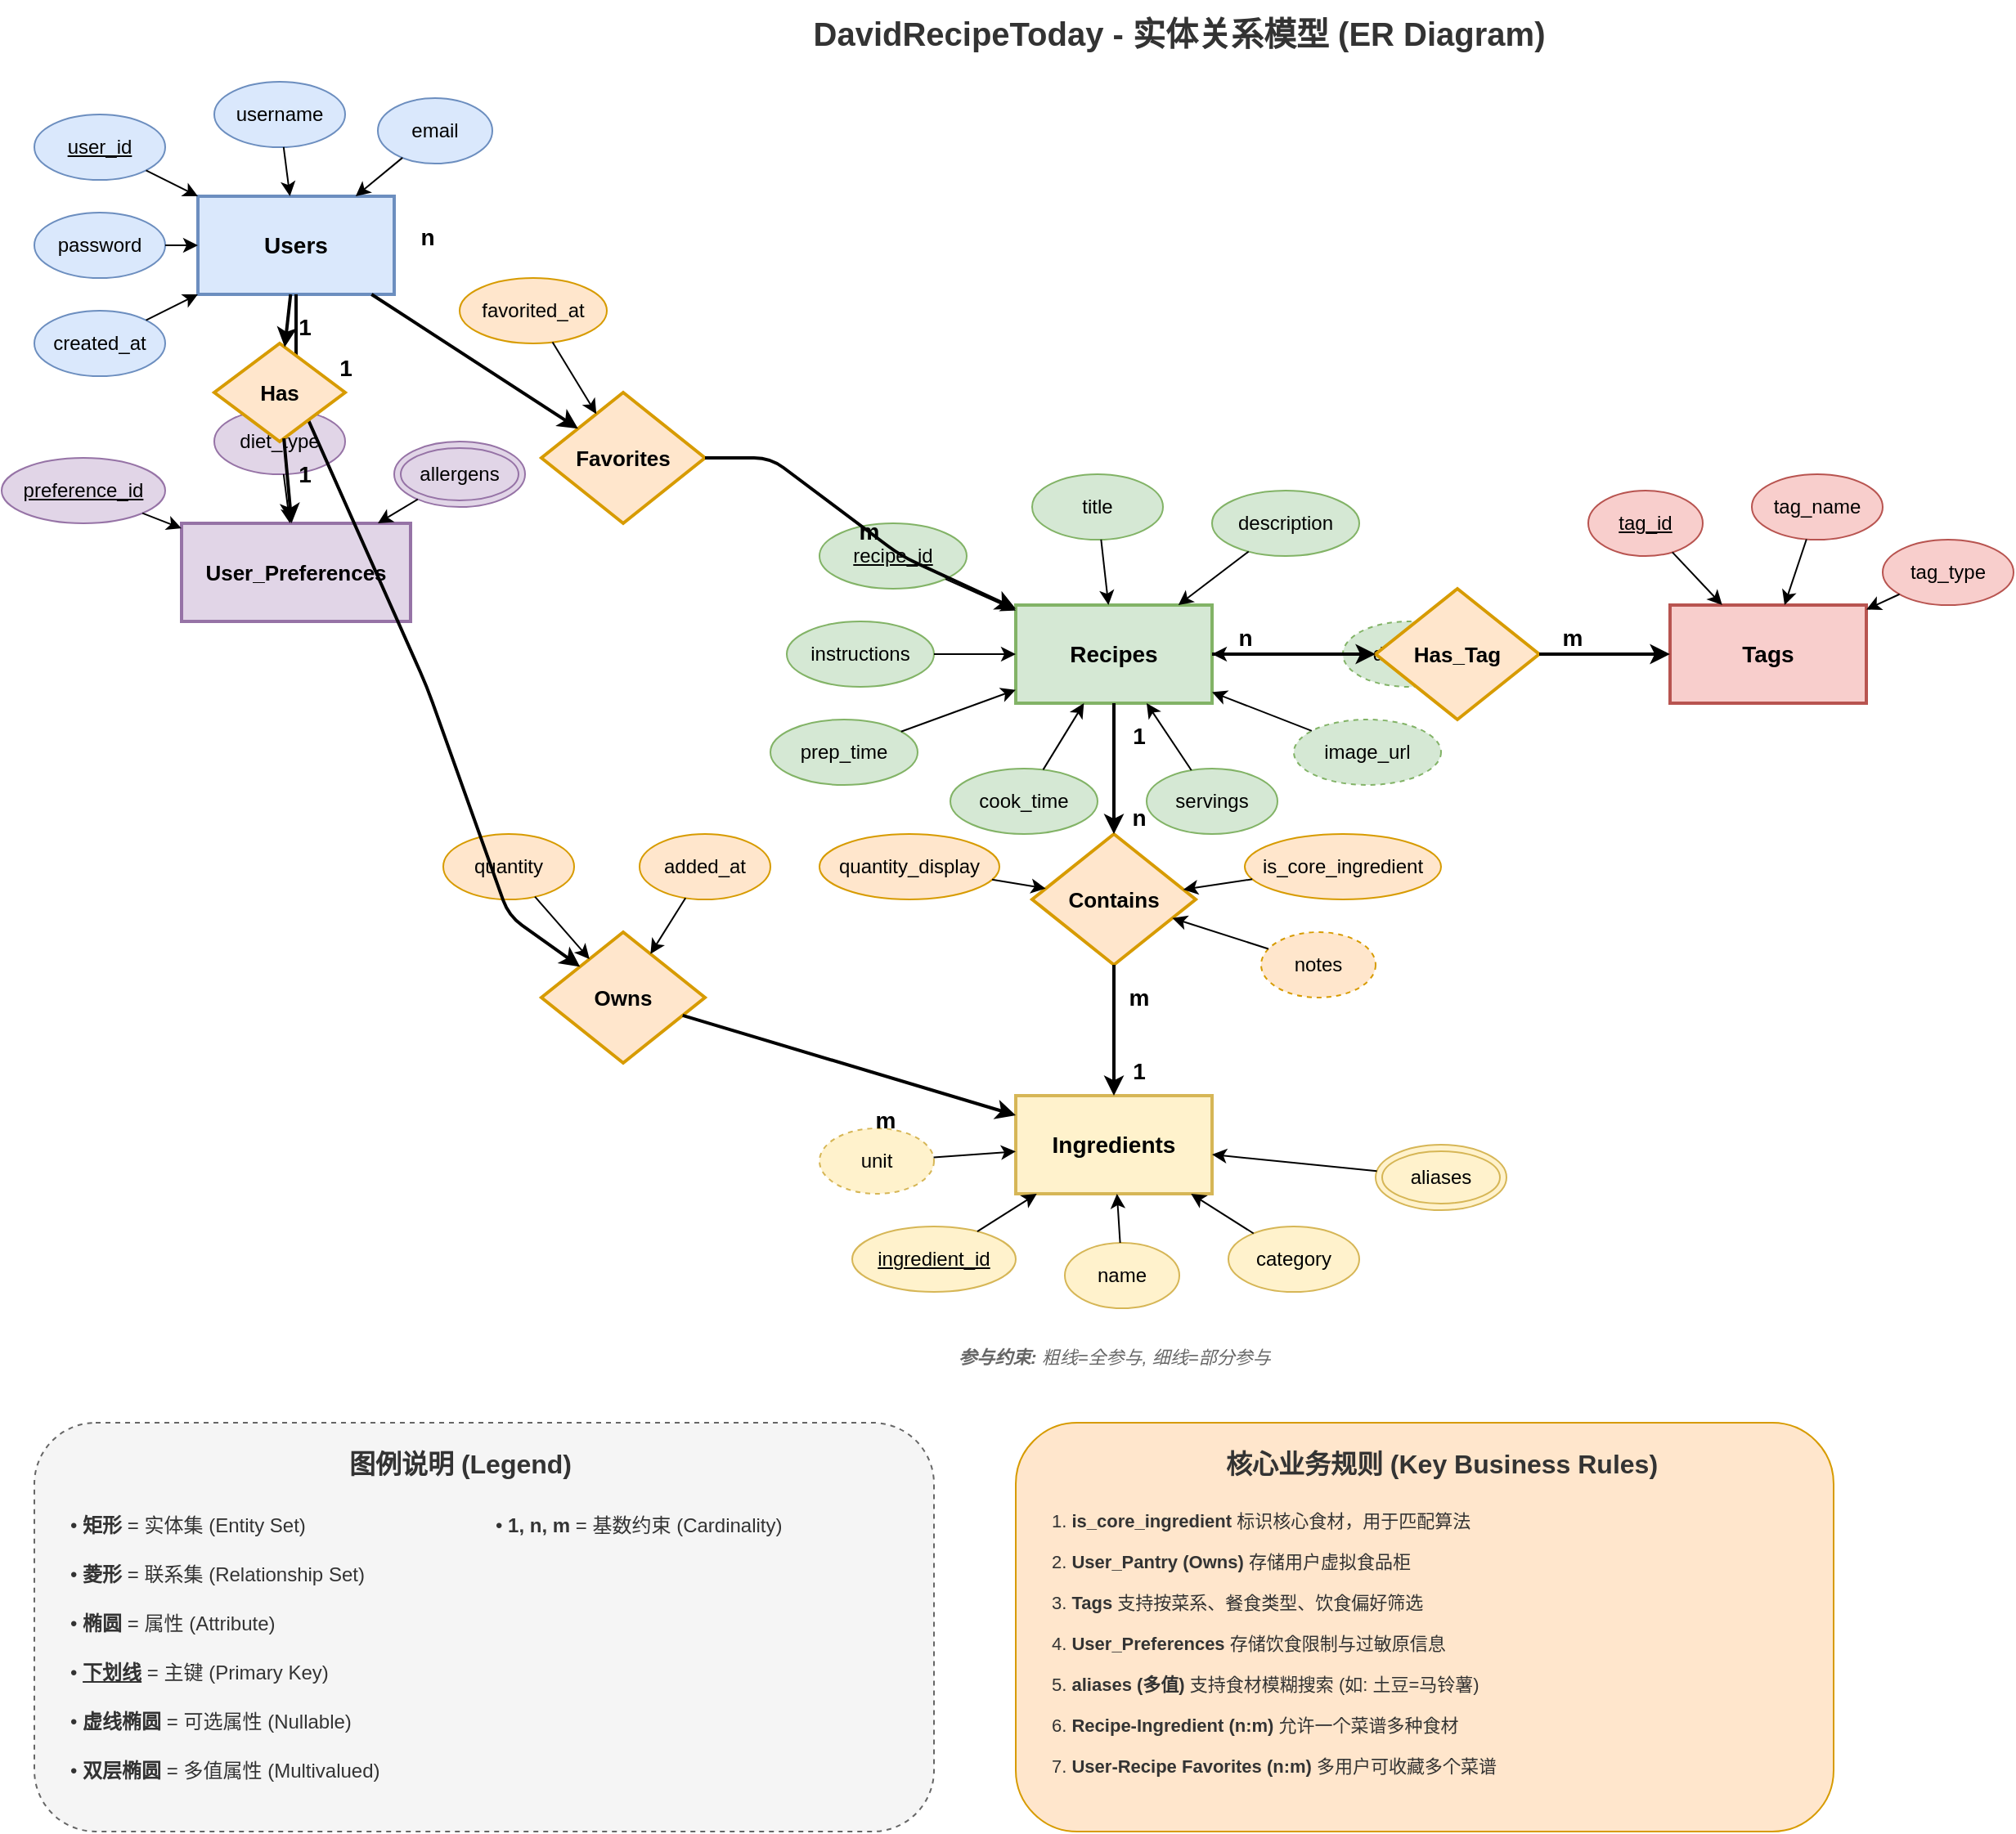 <mxfile version="28.2.5">
  <diagram name="菜谱系统 ER 图" id="recipe-system-er">
    <mxGraphModel dx="1422" dy="900" grid="1" gridSize="10" guides="1" tooltips="1" connect="1" arrows="1" fold="1" page="1" pageScale="1" pageWidth="1600" pageHeight="2200" background="#ffffff" math="0" shadow="0">
      <root>
        <mxCell id="0"/>
        <mxCell id="1" parent="0"/>
        
        <!-- Title -->
        <mxCell id="title" value="&lt;b&gt;&lt;font style=&quot;font-size: 20px;&quot;&gt;DavidRecipeToday - 实体关系模型 (ER Diagram)&lt;/font&gt;&lt;/b&gt;" style="text;html=1;strokeColor=none;fillColor=none;align=center;verticalAlign=middle;whiteSpace=wrap;rounded=0;fontColor=#333333;" vertex="1" parent="1">
          <mxGeometry x="500" y="30" width="600" height="40" as="geometry"/>
        </mxCell>
        
        <!-- ========== Users Entity ========== -->
        <mxCell id="entity-users" value="&lt;b&gt;Users&lt;/b&gt;" style="rounded=0;whiteSpace=wrap;html=1;fillColor=#dae8fc;strokeColor=#6c8ebf;fontStyle=1;fontSize=14;strokeWidth=2;" vertex="1" parent="1">
          <mxGeometry x="200" y="150" width="120" height="60" as="geometry"/>
        </mxCell>
        <mxCell id="attr-user-id" value="&lt;u&gt;user_id&lt;/u&gt;" style="ellipse;whiteSpace=wrap;html=1;fillColor=#dae8fc;strokeColor=#6c8ebf;" vertex="1" parent="1">
          <mxGeometry x="100" y="100" width="80" height="40" as="geometry"/>
        </mxCell>
        <mxCell id="attr-username" value="username" style="ellipse;whiteSpace=wrap;html=1;fillColor=#dae8fc;strokeColor=#6c8ebf;" vertex="1" parent="1">
          <mxGeometry x="210" y="80" width="80" height="40" as="geometry"/>
        </mxCell>
        <mxCell id="attr-email" value="email" style="ellipse;whiteSpace=wrap;html=1;fillColor=#dae8fc;strokeColor=#6c8ebf;" vertex="1" parent="1">
          <mxGeometry x="310" y="90" width="70" height="40" as="geometry"/>
        </mxCell>
        <mxCell id="attr-password" value="password" style="ellipse;whiteSpace=wrap;html=1;fillColor=#dae8fc;strokeColor=#6c8ebf;" vertex="1" parent="1">
          <mxGeometry x="100" y="160" width="80" height="40" as="geometry"/>
        </mxCell>
        <mxCell id="attr-user-created" value="created_at" style="ellipse;whiteSpace=wrap;html=1;fillColor=#dae8fc;strokeColor=#6c8ebf;" vertex="1" parent="1">
          <mxGeometry x="100" y="220" width="80" height="40" as="geometry"/>
        </mxCell>
        <mxCell id="edge-1" edge="1" parent="1" source="attr-user-id" target="entity-users">
          <mxGeometry relative="1" as="geometry"/>
        </mxCell>
        <mxCell id="edge-2" edge="1" parent="1" source="attr-username" target="entity-users">
          <mxGeometry relative="1" as="geometry"/>
        </mxCell>
        <mxCell id="edge-3" edge="1" parent="1" source="attr-email" target="entity-users">
          <mxGeometry relative="1" as="geometry"/>
        </mxCell>
        <mxCell id="edge-4" edge="1" parent="1" source="attr-password" target="entity-users">
          <mxGeometry relative="1" as="geometry"/>
        </mxCell>
        <mxCell id="edge-5" edge="1" parent="1" source="attr-user-created" target="entity-users">
          <mxGeometry relative="1" as="geometry"/>
        </mxCell>
        
        <!-- ========== Recipes Entity ========== -->
        <mxCell id="entity-recipes" value="&lt;b&gt;Recipes&lt;/b&gt;" style="rounded=0;whiteSpace=wrap;html=1;fillColor=#d5e8d4;strokeColor=#82b366;fontStyle=1;fontSize=14;strokeWidth=2;" vertex="1" parent="1">
          <mxGeometry x="700" y="400" width="120" height="60" as="geometry"/>
        </mxCell>
        <mxCell id="attr-recipe-id" value="&lt;u&gt;recipe_id&lt;/u&gt;" style="ellipse;whiteSpace=wrap;html=1;fillColor=#d5e8d4;strokeColor=#82b366;" vertex="1" parent="1">
          <mxGeometry x="580" y="350" width="90" height="40" as="geometry"/>
        </mxCell>
        <mxCell id="attr-title" value="title" style="ellipse;whiteSpace=wrap;html=1;fillColor=#d5e8d4;strokeColor=#82b366;" vertex="1" parent="1">
          <mxGeometry x="710" y="320" width="80" height="40" as="geometry"/>
        </mxCell>
        <mxCell id="attr-description" value="description" style="ellipse;whiteSpace=wrap;html=1;fillColor=#d5e8d4;strokeColor=#82b366;" vertex="1" parent="1">
          <mxGeometry x="820" y="330" width="90" height="40" as="geometry"/>
        </mxCell>
        <mxCell id="attr-instructions" value="instructions" style="ellipse;whiteSpace=wrap;html=1;fillColor=#d5e8d4;strokeColor=#82b366;" vertex="1" parent="1">
          <mxGeometry x="560" y="410" width="90" height="40" as="geometry"/>
        </mxCell>
        <mxCell id="attr-prep-time" value="prep_time" style="ellipse;whiteSpace=wrap;html=1;fillColor=#d5e8d4;strokeColor=#82b366;" vertex="1" parent="1">
          <mxGeometry x="550" y="470" width="90" height="40" as="geometry"/>
        </mxCell>
        <mxCell id="attr-cook-time" value="cook_time" style="ellipse;whiteSpace=wrap;html=1;fillColor=#d5e8d4;strokeColor=#82b366;" vertex="1" parent="1">
          <mxGeometry x="660" y="500" width="90" height="40" as="geometry"/>
        </mxCell>
        <mxCell id="attr-servings" value="servings" style="ellipse;whiteSpace=wrap;html=1;fillColor=#d5e8d4;strokeColor=#82b366;" vertex="1" parent="1">
          <mxGeometry x="780" y="500" width="80" height="40" as="geometry"/>
        </mxCell>
        <mxCell id="attr-image-url" value="image_url" style="ellipse;whiteSpace=wrap;html=1;fillColor=#d5e8d4;strokeColor=#82b366;dashed=1;" vertex="1" parent="1">
          <mxGeometry x="870" y="470" width="90" height="40" as="geometry"/>
        </mxCell>
        <mxCell id="attr-difficulty" value="difficulty" style="ellipse;whiteSpace=wrap;html=1;fillColor=#d5e8d4;strokeColor=#82b366;dashed=1;" vertex="1" parent="1">
          <mxGeometry x="900" y="410" width="80" height="40" as="geometry"/>
        </mxCell>
        <mxCell id="edge-10" edge="1" parent="1" source="attr-recipe-id" target="entity-recipes">
          <mxGeometry relative="1" as="geometry"/>
        </mxCell>
        <mxCell id="edge-11" edge="1" parent="1" source="attr-title" target="entity-recipes">
          <mxGeometry relative="1" as="geometry"/>
        </mxCell>
        <mxCell id="edge-12" edge="1" parent="1" source="attr-description" target="entity-recipes">
          <mxGeometry relative="1" as="geometry"/>
        </mxCell>
        <mxCell id="edge-13" edge="1" parent="1" source="attr-instructions" target="entity-recipes">
          <mxGeometry relative="1" as="geometry"/>
        </mxCell>
        <mxCell id="edge-14" edge="1" parent="1" source="attr-prep-time" target="entity-recipes">
          <mxGeometry relative="1" as="geometry"/>
        </mxCell>
        <mxCell id="edge-15" edge="1" parent="1" source="attr-cook-time" target="entity-recipes">
          <mxGeometry relative="1" as="geometry"/>
        </mxCell>
        <mxCell id="edge-16" edge="1" parent="1" source="attr-servings" target="entity-recipes">
          <mxGeometry relative="1" as="geometry"/>
        </mxCell>
        <mxCell id="edge-17" edge="1" parent="1" source="attr-image-url" target="entity-recipes">
          <mxGeometry relative="1" as="geometry"/>
        </mxCell>
        <mxCell id="edge-18" edge="1" parent="1" source="attr-difficulty" target="entity-recipes">
          <mxGeometry relative="1" as="geometry"/>
        </mxCell>
        
        <!-- ========== Ingredients Entity ========== -->
        <mxCell id="entity-ingredients" value="&lt;b&gt;Ingredients&lt;/b&gt;" style="rounded=0;whiteSpace=wrap;html=1;fillColor=#fff2cc;strokeColor=#d6b656;fontStyle=1;fontSize=14;strokeWidth=2;" vertex="1" parent="1">
          <mxGeometry x="700" y="700" width="120" height="60" as="geometry"/>
        </mxCell>
        <mxCell id="attr-ingredient-id" value="&lt;u&gt;ingredient_id&lt;/u&gt;" style="ellipse;whiteSpace=wrap;html=1;fillColor=#fff2cc;strokeColor=#d6b656;" vertex="1" parent="1">
          <mxGeometry x="600" y="780" width="100" height="40" as="geometry"/>
        </mxCell>
        <mxCell id="attr-ing-name" value="name" style="ellipse;whiteSpace=wrap;html=1;fillColor=#fff2cc;strokeColor=#d6b656;" vertex="1" parent="1">
          <mxGeometry x="730" y="790" width="70" height="40" as="geometry"/>
        </mxCell>
        <mxCell id="attr-category" value="category" style="ellipse;whiteSpace=wrap;html=1;fillColor=#fff2cc;strokeColor=#d6b656;" vertex="1" parent="1">
          <mxGeometry x="830" y="780" width="80" height="40" as="geometry"/>
        </mxCell>
        <mxCell id="attr-aliases" value="aliases" style="ellipse;whiteSpace=wrap;html=1;fillColor=#fff2cc;strokeColor=#d6b656;shape=doubleEllipse;" vertex="1" parent="1">
          <mxGeometry x="920" y="730" width="80" height="40" as="geometry"/>
        </mxCell>
        <mxCell id="attr-unit" value="unit" style="ellipse;whiteSpace=wrap;html=1;fillColor=#fff2cc;strokeColor=#d6b656;dashed=1;" vertex="1" parent="1">
          <mxGeometry x="580" y="720" width="70" height="40" as="geometry"/>
        </mxCell>
        <mxCell id="edge-20" edge="1" parent="1" source="attr-ingredient-id" target="entity-ingredients">
          <mxGeometry relative="1" as="geometry"/>
        </mxCell>
        <mxCell id="edge-21" edge="1" parent="1" source="attr-ing-name" target="entity-ingredients">
          <mxGeometry relative="1" as="geometry"/>
        </mxCell>
        <mxCell id="edge-22" edge="1" parent="1" source="attr-category" target="entity-ingredients">
          <mxGeometry relative="1" as="geometry"/>
        </mxCell>
        <mxCell id="edge-23" edge="1" parent="1" source="attr-aliases" target="entity-ingredients">
          <mxGeometry relative="1" as="geometry"/>
        </mxCell>
        <mxCell id="edge-24" edge="1" parent="1" source="attr-unit" target="entity-ingredients">
          <mxGeometry relative="1" as="geometry"/>
        </mxCell>
        
        <!-- ========== Tags Entity ========== -->
        <mxCell id="entity-tags" value="&lt;b&gt;Tags&lt;/b&gt;" style="rounded=0;whiteSpace=wrap;html=1;fillColor=#f8cecc;strokeColor=#b85450;fontStyle=1;fontSize=14;strokeWidth=2;" vertex="1" parent="1">
          <mxGeometry x="1100" y="400" width="120" height="60" as="geometry"/>
        </mxCell>
        <mxCell id="attr-tag-id" value="&lt;u&gt;tag_id&lt;/u&gt;" style="ellipse;whiteSpace=wrap;html=1;fillColor=#f8cecc;strokeColor=#b85450;" vertex="1" parent="1">
          <mxGeometry x="1050" y="330" width="70" height="40" as="geometry"/>
        </mxCell>
        <mxCell id="attr-tag-name" value="tag_name" style="ellipse;whiteSpace=wrap;html=1;fillColor=#f8cecc;strokeColor=#b85450;" vertex="1" parent="1">
          <mxGeometry x="1150" y="320" width="80" height="40" as="geometry"/>
        </mxCell>
        <mxCell id="attr-tag-type" value="tag_type" style="ellipse;whiteSpace=wrap;html=1;fillColor=#f8cecc;strokeColor=#b85450;" vertex="1" parent="1">
          <mxGeometry x="1230" y="360" width="80" height="40" as="geometry"/>
        </mxCell>
        <mxCell id="edge-30" edge="1" parent="1" source="attr-tag-id" target="entity-tags">
          <mxGeometry relative="1" as="geometry"/>
        </mxCell>
        <mxCell id="edge-31" edge="1" parent="1" source="attr-tag-name" target="entity-tags">
          <mxGeometry relative="1" as="geometry"/>
        </mxCell>
        <mxCell id="edge-32" edge="1" parent="1" source="attr-tag-type" target="entity-tags">
          <mxGeometry relative="1" as="geometry"/>
        </mxCell>
        
        <!-- ========== User_Preferences Entity ========== -->
        <mxCell id="entity-preferences" value="&lt;b&gt;User_Preferences&lt;/b&gt;" style="rounded=0;whiteSpace=wrap;html=1;fillColor=#e1d5e7;strokeColor=#9673a6;fontStyle=1;fontSize=13;strokeWidth=2;" vertex="1" parent="1">
          <mxGeometry x="190" y="350" width="140" height="60" as="geometry"/>
        </mxCell>
        <mxCell id="attr-pref-id" value="&lt;u&gt;preference_id&lt;/u&gt;" style="ellipse;whiteSpace=wrap;html=1;fillColor=#e1d5e7;strokeColor=#9673a6;" vertex="1" parent="1">
          <mxGeometry x="80" y="310" width="100" height="40" as="geometry"/>
        </mxCell>
        <mxCell id="attr-diet-type" value="diet_type" style="ellipse;whiteSpace=wrap;html=1;fillColor=#e1d5e7;strokeColor=#9673a6;" vertex="1" parent="1">
          <mxGeometry x="210" y="280" width="80" height="40" as="geometry"/>
        </mxCell>
        <mxCell id="attr-allergens" value="allergens" style="ellipse;whiteSpace=wrap;html=1;fillColor=#e1d5e7;strokeColor=#9673a6;shape=doubleEllipse;" vertex="1" parent="1">
          <mxGeometry x="320" y="300" width="80" height="40" as="geometry"/>
        </mxCell>
        <mxCell id="edge-40" edge="1" parent="1" source="attr-pref-id" target="entity-preferences">
          <mxGeometry relative="1" as="geometry"/>
        </mxCell>
        <mxCell id="edge-41" edge="1" parent="1" source="attr-diet-type" target="entity-preferences">
          <mxGeometry relative="1" as="geometry"/>
        </mxCell>
        <mxCell id="edge-42" edge="1" parent="1" source="attr-allergens" target="entity-preferences">
          <mxGeometry relative="1" as="geometry"/>
        </mxCell>
        
        <!-- ========== Relationship: Contains (Recipe-Ingredient) ========== -->
        <mxCell id="rel-contains" value="&lt;b&gt;Contains&lt;/b&gt;" style="rhombus;whiteSpace=wrap;html=1;fillColor=#ffe6cc;strokeColor=#d79b00;fontStyle=1;fontSize=13;strokeWidth=2;" vertex="1" parent="1">
          <mxGeometry x="710" y="540" width="100" height="80" as="geometry"/>
        </mxCell>
        <mxCell id="attr-quantity" value="quantity_display" style="ellipse;whiteSpace=wrap;html=1;fillColor=#ffe6cc;strokeColor=#d79b00;" vertex="1" parent="1">
          <mxGeometry x="580" y="540" width="110" height="40" as="geometry"/>
        </mxCell>
        <mxCell id="attr-is-core" value="is_core_ingredient" style="ellipse;whiteSpace=wrap;html=1;fillColor=#ffe6cc;strokeColor=#d79b00;" vertex="1" parent="1">
          <mxGeometry x="840" y="540" width="120" height="40" as="geometry"/>
        </mxCell>
        <mxCell id="attr-notes" value="notes" style="ellipse;whiteSpace=wrap;html=1;fillColor=#ffe6cc;strokeColor=#d79b00;dashed=1;" vertex="1" parent="1">
          <mxGeometry x="850" y="600" width="70" height="40" as="geometry"/>
        </mxCell>
        <mxCell id="edge-50" edge="1" parent="1" source="attr-quantity" target="rel-contains">
          <mxGeometry relative="1" as="geometry"/>
        </mxCell>
        <mxCell id="edge-51" edge="1" parent="1" source="attr-is-core" target="rel-contains">
          <mxGeometry relative="1" as="geometry"/>
        </mxCell>
        <mxCell id="edge-52" edge="1" parent="1" source="attr-notes" target="rel-contains">
          <mxGeometry relative="1" as="geometry"/>
        </mxCell>
        <mxCell id="edge-53" edge="1" parent="1" source="entity-recipes" target="rel-contains" style="strokeWidth=2;">
          <mxGeometry relative="1" as="geometry"/>
        </mxCell>
        <mxCell id="label-recipe-1" value="&lt;b&gt;1&lt;/b&gt;" style="text;html=1;align=center;verticalAlign=middle;resizable=0;points=[];autosize=1;fontSize=14;" vertex="1" parent="1">
          <mxGeometry x="760" y="465" width="30" height="30" as="geometry"/>
        </mxCell>
        <mxCell id="label-recipe-n" value="&lt;b&gt;n&lt;/b&gt;" style="text;html=1;align=center;verticalAlign=middle;resizable=0;points=[];autosize=1;fontSize=14;" vertex="1" parent="1">
          <mxGeometry x="760" y="515" width="30" height="30" as="geometry"/>
        </mxCell>
        <mxCell id="edge-54" edge="1" parent="1" source="rel-contains" target="entity-ingredients" style="strokeWidth=2;">
          <mxGeometry relative="1" as="geometry"/>
        </mxCell>
        <mxCell id="label-ingredient-m" value="&lt;b&gt;m&lt;/b&gt;" style="text;html=1;align=center;verticalAlign=middle;resizable=0;points=[];autosize=1;fontSize=14;" vertex="1" parent="1">
          <mxGeometry x="760" y="625" width="30" height="30" as="geometry"/>
        </mxCell>
        <mxCell id="label-ingredient-1" value="&lt;b&gt;1&lt;/b&gt;" style="text;html=1;align=center;verticalAlign=middle;resizable=0;points=[];autosize=1;fontSize=14;" vertex="1" parent="1">
          <mxGeometry x="760" y="670" width="30" height="30" as="geometry"/>
        </mxCell>
        
        <!-- ========== Relationship: Has_Tag (Recipe-Tag) ========== -->
        <mxCell id="rel-has-tag" value="&lt;b&gt;Has_Tag&lt;/b&gt;" style="rhombus;whiteSpace=wrap;html=1;fillColor=#ffe6cc;strokeColor=#d79b00;fontStyle=1;fontSize=13;strokeWidth=2;" vertex="1" parent="1">
          <mxGeometry x="920" y="390" width="100" height="80" as="geometry"/>
        </mxCell>
        <mxCell id="edge-60" edge="1" parent="1" source="entity-recipes" target="rel-has-tag" style="strokeWidth=2;">
          <mxGeometry relative="1" as="geometry"/>
        </mxCell>
        <mxCell id="label-tag-n" value="&lt;b&gt;n&lt;/b&gt;" style="text;html=1;align=center;verticalAlign=middle;resizable=0;points=[];autosize=1;fontSize=14;" vertex="1" parent="1">
          <mxGeometry x="825" y="405" width="30" height="30" as="geometry"/>
        </mxCell>
        <mxCell id="edge-61" edge="1" parent="1" source="rel-has-tag" target="entity-tags" style="strokeWidth=2;">
          <mxGeometry relative="1" as="geometry"/>
        </mxCell>
        <mxCell id="label-tag-m" value="&lt;b&gt;m&lt;/b&gt;" style="text;html=1;align=center;verticalAlign=middle;resizable=0;points=[];autosize=1;fontSize=14;" vertex="1" parent="1">
          <mxGeometry x="1025" y="405" width="30" height="30" as="geometry"/>
        </mxCell>
        
        <!-- ========== Relationship: Favorites (User-Recipe) ========== -->
        <mxCell id="rel-favorites" value="&lt;b&gt;Favorites&lt;/b&gt;" style="rhombus;whiteSpace=wrap;html=1;fillColor=#ffe6cc;strokeColor=#d79b00;fontStyle=1;fontSize=13;strokeWidth=2;" vertex="1" parent="1">
          <mxGeometry x="410" y="270" width="100" height="80" as="geometry"/>
        </mxCell>
        <mxCell id="attr-favorited-at" value="favorited_at" style="ellipse;whiteSpace=wrap;html=1;fillColor=#ffe6cc;strokeColor=#d79b00;" vertex="1" parent="1">
          <mxGeometry x="360" y="200" width="90" height="40" as="geometry"/>
        </mxCell>
        <mxCell id="edge-70" edge="1" parent="1" source="attr-favorited-at" target="rel-favorites">
          <mxGeometry relative="1" as="geometry"/>
        </mxCell>
        <mxCell id="edge-71" edge="1" parent="1" source="entity-users" target="rel-favorites" style="strokeWidth=2;">
          <mxGeometry relative="1" as="geometry"/>
        </mxCell>
        <mxCell id="label-user-fav-n" value="&lt;b&gt;n&lt;/b&gt;" style="text;html=1;align=center;verticalAlign=middle;resizable=0;points=[];autosize=1;fontSize=14;" vertex="1" parent="1">
          <mxGeometry x="325" y="160" width="30" height="30" as="geometry"/>
        </mxCell>
        <mxCell id="edge-72" edge="1" parent="1" source="rel-favorites" target="entity-recipes" style="strokeWidth=2;">
          <mxGeometry relative="1" as="geometry">
            <Array as="points">
              <mxPoint x="550" y="310"/>
              <mxPoint x="630" y="370"/>
            </Array>
          </mxGeometry>
        </mxCell>
        <mxCell id="label-recipe-fav-m" value="&lt;b&gt;m&lt;/b&gt;" style="text;html=1;align=center;verticalAlign=middle;resizable=0;points=[];autosize=1;fontSize=14;" vertex="1" parent="1">
          <mxGeometry x="595" y="340" width="30" height="30" as="geometry"/>
        </mxCell>
        
        <!-- ========== Relationship: Owns (User-Ingredient) ========== -->
        <mxCell id="rel-owns" value="&lt;b&gt;Owns&lt;/b&gt;" style="rhombus;whiteSpace=wrap;html=1;fillColor=#ffe6cc;strokeColor=#d79b00;fontStyle=1;fontSize=13;strokeWidth=2;" vertex="1" parent="1">
          <mxGeometry x="410" y="600" width="100" height="80" as="geometry"/>
        </mxCell>
        <mxCell id="attr-quantity-owned" value="quantity" style="ellipse;whiteSpace=wrap;html=1;fillColor=#ffe6cc;strokeColor=#d79b00;" vertex="1" parent="1">
          <mxGeometry x="350" y="540" width="80" height="40" as="geometry"/>
        </mxCell>
        <mxCell id="attr-added-at" value="added_at" style="ellipse;whiteSpace=wrap;html=1;fillColor=#ffe6cc;strokeColor=#d79b00;" vertex="1" parent="1">
          <mxGeometry x="470" y="540" width="80" height="40" as="geometry"/>
        </mxCell>
        <mxCell id="edge-80" edge="1" parent="1" source="attr-quantity-owned" target="rel-owns">
          <mxGeometry relative="1" as="geometry"/>
        </mxCell>
        <mxCell id="edge-81" edge="1" parent="1" source="attr-added-at" target="rel-owns">
          <mxGeometry relative="1" as="geometry"/>
        </mxCell>
        <mxCell id="edge-82" edge="1" parent="1" source="entity-users" target="rel-owns" style="strokeWidth=2;">
          <mxGeometry relative="1" as="geometry">
            <Array as="points">
              <mxPoint x="260" y="270"/>
              <mxPoint x="340" y="450"/>
              <mxPoint x="390" y="590"/>
            </Array>
          </mxGeometry>
        </mxCell>
        <mxCell id="label-user-owns-1" value="&lt;b&gt;1&lt;/b&gt;" style="text;html=1;align=center;verticalAlign=middle;resizable=0;points=[];autosize=1;fontSize=14;" vertex="1" parent="1">
          <mxGeometry x="275" y="240" width="30" height="30" as="geometry"/>
        </mxCell>
        <mxCell id="edge-83" edge="1" parent="1" source="rel-owns" target="entity-ingredients" style="strokeWidth=2;">
          <mxGeometry relative="1" as="geometry"/>
        </mxCell>
        <mxCell id="label-ingredient-owns-m" value="&lt;b&gt;m&lt;/b&gt;" style="text;html=1;align=center;verticalAlign=middle;resizable=0;points=[];autosize=1;fontSize=14;" vertex="1" parent="1">
          <mxGeometry x="605" y="700" width="30" height="30" as="geometry"/>
        </mxCell>
        
        <!-- ========== Relationship: Has (User-Preference) ========== -->
        <mxCell id="rel-has-pref" value="&lt;b&gt;Has&lt;/b&gt;" style="rhombus;whiteSpace=wrap;html=1;fillColor=#ffe6cc;strokeColor=#d79b00;fontStyle=1;fontSize=13;strokeWidth=2;" vertex="1" parent="1">
          <mxGeometry x="210" y="240" width="80" height="60" as="geometry"/>
        </mxCell>
        <mxCell id="edge-90" edge="1" parent="1" source="entity-users" target="rel-has-pref" style="strokeWidth=2;">
          <mxGeometry relative="1" as="geometry"/>
        </mxCell>
        <mxCell id="label-user-pref-1-top" value="&lt;b&gt;1&lt;/b&gt;" style="text;html=1;align=center;verticalAlign=middle;resizable=0;points=[];autosize=1;fontSize=14;" vertex="1" parent="1">
          <mxGeometry x="250" y="215" width="30" height="30" as="geometry"/>
        </mxCell>
        <mxCell id="edge-91" edge="1" parent="1" source="rel-has-pref" target="entity-preferences" style="strokeWidth=2;">
          <mxGeometry relative="1" as="geometry"/>
        </mxCell>
        <mxCell id="label-pref-1-bottom" value="&lt;b&gt;1&lt;/b&gt;" style="text;html=1;align=center;verticalAlign=middle;resizable=0;points=[];autosize=1;fontSize=14;" vertex="1" parent="1">
          <mxGeometry x="250" y="305" width="30" height="30" as="geometry"/>
        </mxCell>
        
        <!-- ========== Legend ========== -->
        <mxCell id="legend-box" value="" style="rounded=1;whiteSpace=wrap;html=1;fillColor=#f5f5f5;strokeColor=#666666;fontColor=#333333;dashed=1;align=left;verticalAlign=top;" vertex="1" parent="1">
          <mxGeometry x="100" y="900" width="550" height="250" as="geometry"/>
        </mxCell>
        <mxCell id="legend-title" value="&lt;b&gt;&lt;font style=&quot;font-size: 16px;&quot;&gt;图例说明 (Legend)&lt;/font&gt;&lt;/b&gt;" style="text;html=1;align=center;verticalAlign=middle;resizable=0;points=[];autosize=1;fontColor=#333333;" vertex="1" parent="1">
          <mxGeometry x="270" y="910" width="180" height="30" as="geometry"/>
        </mxCell>
        <mxCell id="legend-1" value="• &lt;b&gt;矩形&lt;/b&gt; = 实体集 (Entity Set)" style="text;html=1;align=left;verticalAlign=middle;resizable=0;points=[];autosize=1;fontSize=12;fontColor=#333333;" vertex="1" parent="1">
          <mxGeometry x="120" y="950" width="220" height="25" as="geometry"/>
        </mxCell>
        <mxCell id="legend-2" value="• &lt;b&gt;菱形&lt;/b&gt; = 联系集 (Relationship Set)" style="text;html=1;align=left;verticalAlign=middle;resizable=0;points=[];autosize=1;fontSize=12;fontColor=#333333;" vertex="1" parent="1">
          <mxGeometry x="120" y="980" width="260" height="25" as="geometry"/>
        </mxCell>
        <mxCell id="legend-3" value="• &lt;b&gt;椭圆&lt;/b&gt; = 属性 (Attribute)" style="text;html=1;align=left;verticalAlign=middle;resizable=0;points=[];autosize=1;fontSize=12;fontColor=#333333;" vertex="1" parent="1">
          <mxGeometry x="120" y="1010" width="210" height="25" as="geometry"/>
        </mxCell>
        <mxCell id="legend-4" value="• &lt;b&gt;&lt;u&gt;下划线&lt;/u&gt;&lt;/b&gt; = 主键 (Primary Key)" style="text;html=1;align=left;verticalAlign=middle;resizable=0;points=[];autosize=1;fontSize=12;fontColor=#333333;" vertex="1" parent="1">
          <mxGeometry x="120" y="1040" width="240" height="25" as="geometry"/>
        </mxCell>
        <mxCell id="legend-5" value="• &lt;b&gt;虚线椭圆&lt;/b&gt; = 可选属性 (Nullable)" style="text;html=1;align=left;verticalAlign=middle;resizable=0;points=[];autosize=1;fontSize=12;fontColor=#333333;" vertex="1" parent="1">
          <mxGeometry x="120" y="1070" width="260" height="25" as="geometry"/>
        </mxCell>
        <mxCell id="legend-6" value="• &lt;b&gt;双层椭圆&lt;/b&gt; = 多值属性 (Multivalued)" style="text;html=1;align=left;verticalAlign=middle;resizable=0;points=[];autosize=1;fontSize=12;fontColor=#333333;" vertex="1" parent="1">
          <mxGeometry x="120" y="1100" width="280" height="25" as="geometry"/>
        </mxCell>
        <mxCell id="legend-7" value="• &lt;b&gt;1, n, m&lt;/b&gt; = 基数约束 (Cardinality)" style="text;html=1;align=left;verticalAlign=middle;resizable=0;points=[];autosize=1;fontSize=12;fontColor=#333333;" vertex="1" parent="1">
          <mxGeometry x="380" y="950" width="250" height="25" as="geometry"/>
        </mxCell>
        
        <!-- ========== Business Notes ========== -->
        <mxCell id="notes-box" value="" style="rounded=1;whiteSpace=wrap;html=1;fillColor=#ffe6cc;strokeColor=#d79b00;align=left;verticalAlign=top;fontColor=#333333;" vertex="1" parent="1">
          <mxGeometry x="700" y="900" width="500" height="250" as="geometry"/>
        </mxCell>
        <mxCell id="notes-title" value="&lt;b&gt;&lt;font style=&quot;font-size: 16px;&quot;&gt;核心业务规则 (Key Business Rules)&lt;/font&gt;&lt;/b&gt;" style="text;html=1;align=center;verticalAlign=middle;resizable=0;points=[];autosize=1;fontColor=#333333;" vertex="1" parent="1">
          <mxGeometry x="810" y="910" width="300" height="30" as="geometry"/>
        </mxCell>
        <mxCell id="notes-1" value="1. &lt;b&gt;is_core_ingredient&lt;/b&gt; 标识核心食材，用于匹配算法" style="text;html=1;align=left;verticalAlign=middle;resizable=0;points=[];autosize=1;fontSize=11;fontColor=#333333;" vertex="1" parent="1">
          <mxGeometry x="720" y="950" width="350" height="20" as="geometry"/>
        </mxCell>
        <mxCell id="notes-2" value="2. &lt;b&gt;User_Pantry (Owns)&lt;/b&gt; 存储用户虚拟食品柜" style="text;html=1;align=left;verticalAlign=middle;resizable=0;points=[];autosize=1;fontSize=11;fontColor=#333333;" vertex="1" parent="1">
          <mxGeometry x="720" y="975" width="340" height="20" as="geometry"/>
        </mxCell>
        <mxCell id="notes-3" value="3. &lt;b&gt;Tags&lt;/b&gt; 支持按菜系、餐食类型、饮食偏好筛选" style="text;html=1;align=left;verticalAlign=middle;resizable=0;points=[];autosize=1;fontSize=11;fontColor=#333333;" vertex="1" parent="1">
          <mxGeometry x="720" y="1000" width="360" height="20" as="geometry"/>
        </mxCell>
        <mxCell id="notes-4" value="4. &lt;b&gt;User_Preferences&lt;/b&gt; 存储饮食限制与过敏原信息" style="text;html=1;align=left;verticalAlign=middle;resizable=0;points=[];autosize=1;fontSize=11;fontColor=#333333;" vertex="1" parent="1">
          <mxGeometry x="720" y="1025" width="380" height="20" as="geometry"/>
        </mxCell>
        <mxCell id="notes-5" value="5. &lt;b&gt;aliases (多值)&lt;/b&gt; 支持食材模糊搜索 (如: 土豆=马铃薯)" style="text;html=1;align=left;verticalAlign=middle;resizable=0;points=[];autosize=1;fontSize=11;fontColor=#333333;" vertex="1" parent="1">
          <mxGeometry x="720" y="1050" width="420" height="20" as="geometry"/>
        </mxCell>
        <mxCell id="notes-6" value="6. &lt;b&gt;Recipe-Ingredient (n:m)&lt;/b&gt; 允许一个菜谱多种食材" style="text;html=1;align=left;verticalAlign=middle;resizable=0;points=[];autosize=1;fontSize=11;fontColor=#333333;" vertex="1" parent="1">
          <mxGeometry x="720" y="1075" width="400" height="20" as="geometry"/>
        </mxCell>
        <mxCell id="notes-7" value="7. &lt;b&gt;User-Recipe Favorites (n:m)&lt;/b&gt; 多用户可收藏多个菜谱" style="text;html=1;align=left;verticalAlign=middle;resizable=0;points=[];autosize=1;fontSize=11;fontColor=#333333;" vertex="1" parent="1">
          <mxGeometry x="720" y="1100" width="420" height="20" as="geometry"/>
        </mxCell>
        
        <!-- Participation Constraint Labels -->
        <mxCell id="participation-note" value="&lt;b&gt;参与约束:&lt;/b&gt; 粗线=全参与, 细线=部分参与" style="text;html=1;align=center;verticalAlign=middle;resizable=0;points=[];autosize=1;fontSize=11;fontColor=#666666;fontStyle=2;" vertex="1" parent="1">
          <mxGeometry x="600" y="850" width="320" height="20" as="geometry"/>
        </mxCell>
        
      </root>
    </mxGraphModel>
  </diagram>
</mxfile>
